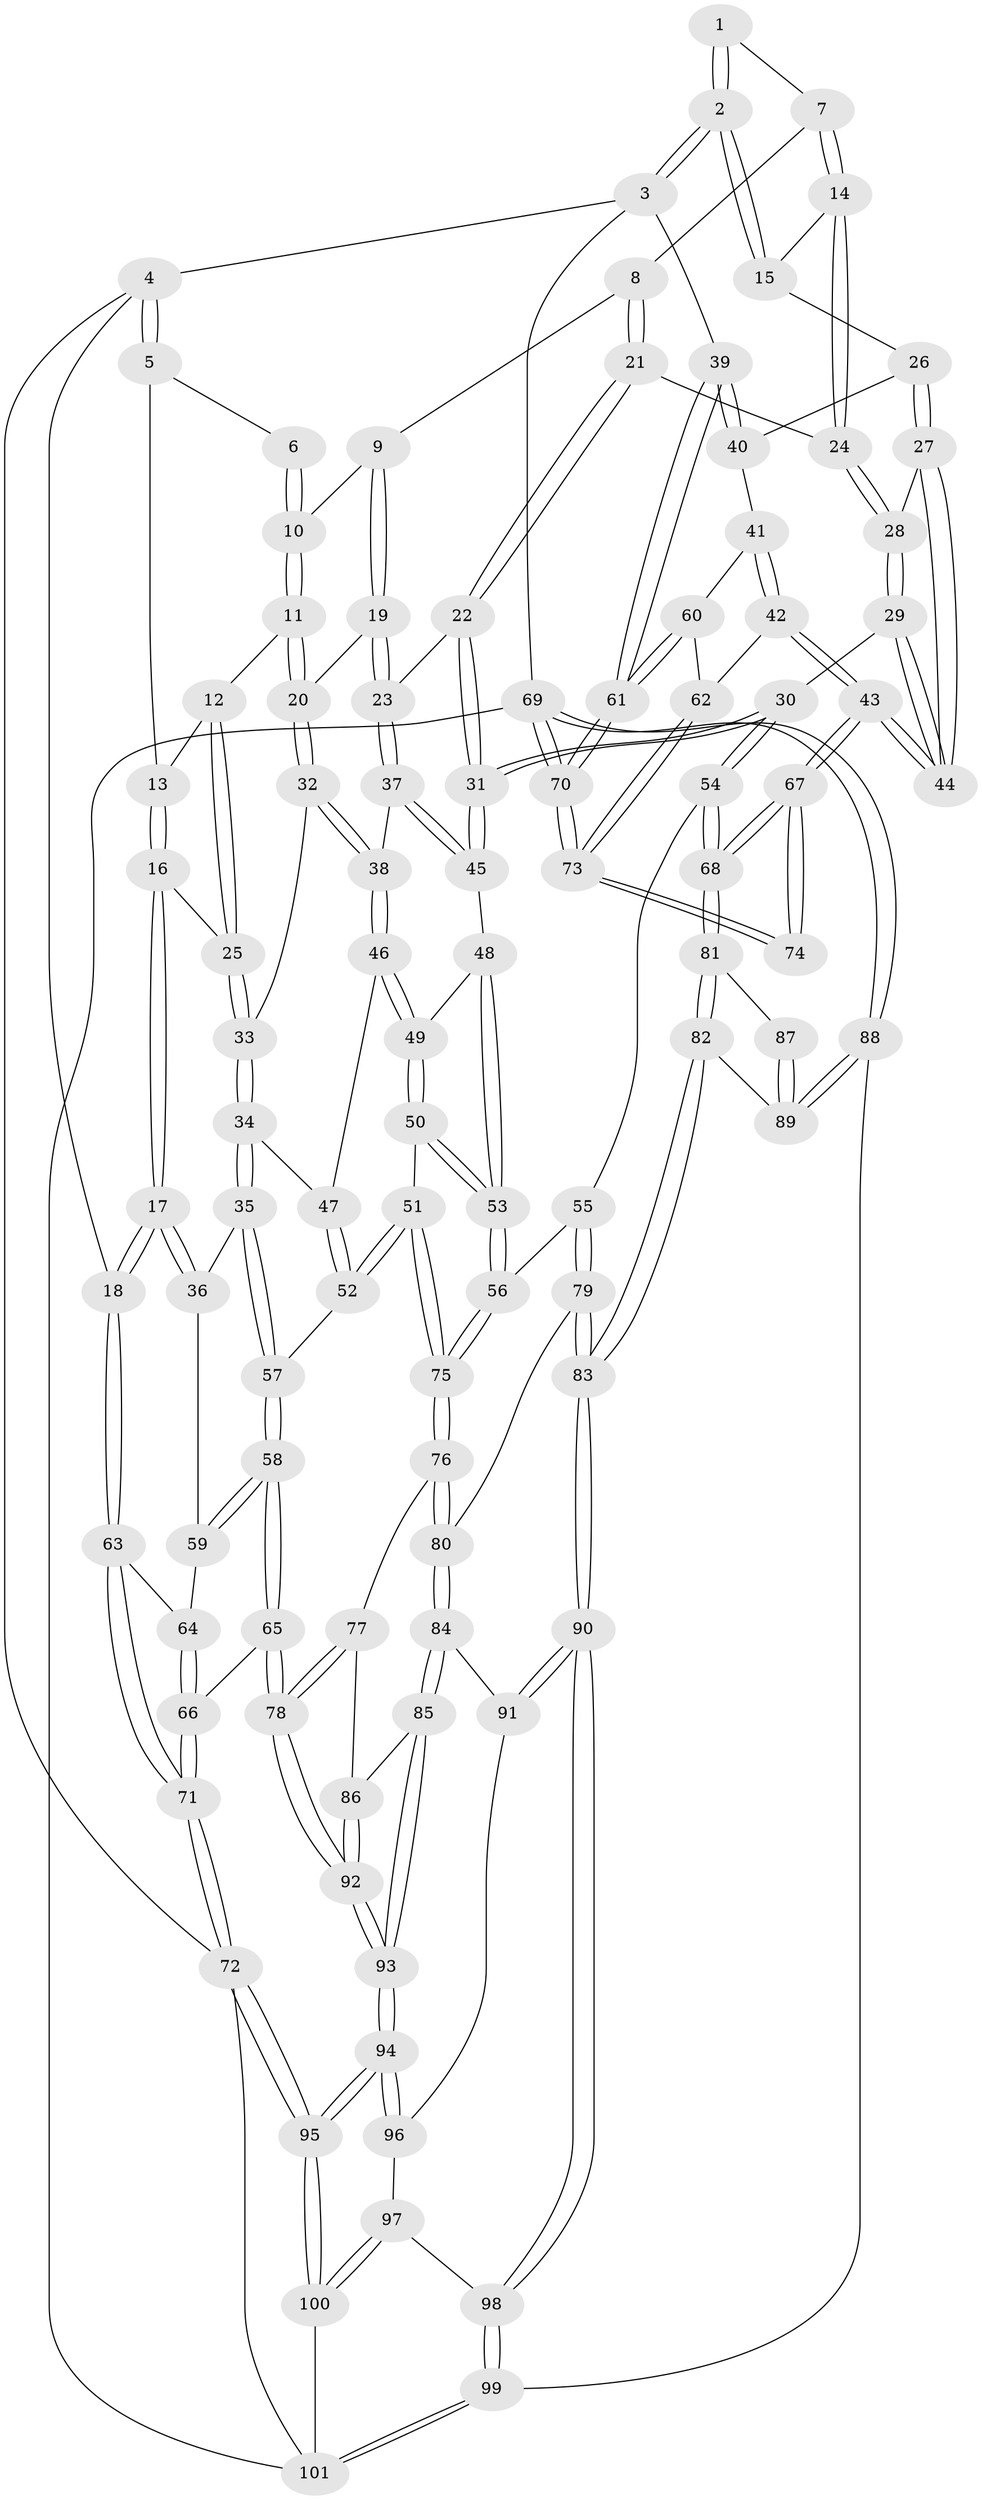 // Generated by graph-tools (version 1.1) at 2025/27/03/09/25 03:27:12]
// undirected, 101 vertices, 249 edges
graph export_dot {
graph [start="1"]
  node [color=gray90,style=filled];
  1 [pos="+0.614518735396133+0"];
  2 [pos="+1+0"];
  3 [pos="+1+0"];
  4 [pos="+0+0"];
  5 [pos="+0.14393208431255938+0"];
  6 [pos="+0.4940341946371634+0"];
  7 [pos="+0.6580410527084495+0"];
  8 [pos="+0.5991927899993248+0.10275279524311656"];
  9 [pos="+0.5788159595711152+0.10157137670480118"];
  10 [pos="+0.4606862245759826+0.0028540144621163493"];
  11 [pos="+0.4038416554053201+0.11521177111049472"];
  12 [pos="+0.3093648965319152+0.0905535600575568"];
  13 [pos="+0.24728155189105533+0.007700269657546557"];
  14 [pos="+0.7472021788171666+0.0932982954458072"];
  15 [pos="+0.8871128804519746+0.06009002017271619"];
  16 [pos="+0.16173818668822107+0.13975292944380482"];
  17 [pos="+0+0.13588033135301159"];
  18 [pos="+0+0.1285407923070397"];
  19 [pos="+0.5069185731738781+0.1746673935618523"];
  20 [pos="+0.408846293804817+0.1344207008062046"];
  21 [pos="+0.6343692820263399+0.13481678892473176"];
  22 [pos="+0.5846458444348911+0.25071622071716393"];
  23 [pos="+0.5427302129104972+0.22079034253534935"];
  24 [pos="+0.7298645684632787+0.12591649751611753"];
  25 [pos="+0.22377652283294308+0.1685377640115546"];
  26 [pos="+0.8830081496023996+0.21498866000890648"];
  27 [pos="+0.8174853303483505+0.24035125820259917"];
  28 [pos="+0.7524567770325258+0.2274475267564645"];
  29 [pos="+0.6546903838169577+0.3319661055815156"];
  30 [pos="+0.6351952267528542+0.3402558867319645"];
  31 [pos="+0.6140703337099205+0.31985214782633803"];
  32 [pos="+0.36831707463386476+0.24817450870105853"];
  33 [pos="+0.24462960024494557+0.21983386302669028"];
  34 [pos="+0.1682731523611589+0.3293180911262738"];
  35 [pos="+0.16810457172686777+0.3294560866128225"];
  36 [pos="+0.16705887109147913+0.32935540283608805"];
  37 [pos="+0.41941861167887745+0.2814437423198165"];
  38 [pos="+0.37760525635248826+0.2823141558570456"];
  39 [pos="+1+0.16358793010916614"];
  40 [pos="+0.9187439791579411+0.23486045457297317"];
  41 [pos="+0.9288810188746076+0.3599592244014382"];
  42 [pos="+0.8814208715713004+0.4004827623965189"];
  43 [pos="+0.8683259151078541+0.4081954465065344"];
  44 [pos="+0.850641392998897+0.3916646991715547"];
  45 [pos="+0.5660251276932743+0.320022819972534"];
  46 [pos="+0.37469995584944776+0.29719362841257263"];
  47 [pos="+0.36454069748470364+0.3072181653090985"];
  48 [pos="+0.462131508471259+0.35805170797885216"];
  49 [pos="+0.40314377842227755+0.3328270099277999"];
  50 [pos="+0.4261200883001238+0.44300911338522786"];
  51 [pos="+0.3112156497656912+0.4665937210749143"];
  52 [pos="+0.29292024030436337+0.4448707482224578"];
  53 [pos="+0.5094509275363912+0.4795804230332891"];
  54 [pos="+0.6172724522526488+0.4376566453827155"];
  55 [pos="+0.5289871442525974+0.4896611786601191"];
  56 [pos="+0.5153693865835708+0.4838176903830221"];
  57 [pos="+0.24362154716220358+0.4337668630132915"];
  58 [pos="+0.1885950965880103+0.4865642457745104"];
  59 [pos="+0.10077566488035208+0.4317034776282915"];
  60 [pos="+0.9465030938042509+0.3587687730518853"];
  61 [pos="+1+0.2989899824504994"];
  62 [pos="+1+0.4606307585658719"];
  63 [pos="+0+0.2833308667178601"];
  64 [pos="+0.10014329200194742+0.4320959145135847"];
  65 [pos="+0.12991339389587267+0.6089841830840705"];
  66 [pos="+0.029320194374633513+0.5769472137713524"];
  67 [pos="+0.8607033199766703+0.45254304436079307"];
  68 [pos="+0.7571419752939161+0.5652451564908626"];
  69 [pos="+1+0.8698325786005555"];
  70 [pos="+1+0.5620058872400872"];
  71 [pos="+0+0.5778584380567646"];
  72 [pos="+0+1"];
  73 [pos="+1+0.55362683597598"];
  74 [pos="+1+0.5560259540209057"];
  75 [pos="+0.3255565425792127+0.5499923390935998"];
  76 [pos="+0.32470604455799806+0.5587812509813777"];
  77 [pos="+0.3156308619411011+0.568439231883275"];
  78 [pos="+0.14104781743262973+0.6197340452441786"];
  79 [pos="+0.508245640910301+0.603597149249109"];
  80 [pos="+0.4458860613839026+0.6245095358887959"];
  81 [pos="+0.7593323228203867+0.5886041107288723"];
  82 [pos="+0.7375122438637582+0.7152251145845269"];
  83 [pos="+0.6483220277890055+0.7598756607499914"];
  84 [pos="+0.4130212144293736+0.6841246512976837"];
  85 [pos="+0.3308783290334657+0.7032855557737576"];
  86 [pos="+0.3176784417553859+0.6669530912381083"];
  87 [pos="+0.9550811130562331+0.591114387748377"];
  88 [pos="+0.9260842384371789+0.8210115579092289"];
  89 [pos="+0.8811273410127088+0.7837167718341791"];
  90 [pos="+0.6226760552293605+0.8003122073160487"];
  91 [pos="+0.41312088561987986+0.6843712560649993"];
  92 [pos="+0.1521286046010784+0.6544156477329137"];
  93 [pos="+0.20307151526803813+0.9444358682575744"];
  94 [pos="+0.19901984158854616+1"];
  95 [pos="+0.17418490419358887+1"];
  96 [pos="+0.4267489024485159+0.7440488000416361"];
  97 [pos="+0.6059913145279833+0.8250610896818408"];
  98 [pos="+0.6103382707498112+0.8224400807573352"];
  99 [pos="+0.7836655710171427+1"];
  100 [pos="+0.26693297225883433+1"];
  101 [pos="+0.7883926238627127+1"];
  1 -- 2;
  1 -- 2;
  1 -- 7;
  2 -- 3;
  2 -- 3;
  2 -- 15;
  2 -- 15;
  3 -- 4;
  3 -- 39;
  3 -- 69;
  4 -- 5;
  4 -- 5;
  4 -- 18;
  4 -- 72;
  5 -- 6;
  5 -- 13;
  6 -- 10;
  6 -- 10;
  7 -- 8;
  7 -- 14;
  7 -- 14;
  8 -- 9;
  8 -- 21;
  8 -- 21;
  9 -- 10;
  9 -- 19;
  9 -- 19;
  10 -- 11;
  10 -- 11;
  11 -- 12;
  11 -- 20;
  11 -- 20;
  12 -- 13;
  12 -- 25;
  12 -- 25;
  13 -- 16;
  13 -- 16;
  14 -- 15;
  14 -- 24;
  14 -- 24;
  15 -- 26;
  16 -- 17;
  16 -- 17;
  16 -- 25;
  17 -- 18;
  17 -- 18;
  17 -- 36;
  17 -- 36;
  18 -- 63;
  18 -- 63;
  19 -- 20;
  19 -- 23;
  19 -- 23;
  20 -- 32;
  20 -- 32;
  21 -- 22;
  21 -- 22;
  21 -- 24;
  22 -- 23;
  22 -- 31;
  22 -- 31;
  23 -- 37;
  23 -- 37;
  24 -- 28;
  24 -- 28;
  25 -- 33;
  25 -- 33;
  26 -- 27;
  26 -- 27;
  26 -- 40;
  27 -- 28;
  27 -- 44;
  27 -- 44;
  28 -- 29;
  28 -- 29;
  29 -- 30;
  29 -- 44;
  29 -- 44;
  30 -- 31;
  30 -- 31;
  30 -- 54;
  30 -- 54;
  31 -- 45;
  31 -- 45;
  32 -- 33;
  32 -- 38;
  32 -- 38;
  33 -- 34;
  33 -- 34;
  34 -- 35;
  34 -- 35;
  34 -- 47;
  35 -- 36;
  35 -- 57;
  35 -- 57;
  36 -- 59;
  37 -- 38;
  37 -- 45;
  37 -- 45;
  38 -- 46;
  38 -- 46;
  39 -- 40;
  39 -- 40;
  39 -- 61;
  39 -- 61;
  40 -- 41;
  41 -- 42;
  41 -- 42;
  41 -- 60;
  42 -- 43;
  42 -- 43;
  42 -- 62;
  43 -- 44;
  43 -- 44;
  43 -- 67;
  43 -- 67;
  45 -- 48;
  46 -- 47;
  46 -- 49;
  46 -- 49;
  47 -- 52;
  47 -- 52;
  48 -- 49;
  48 -- 53;
  48 -- 53;
  49 -- 50;
  49 -- 50;
  50 -- 51;
  50 -- 53;
  50 -- 53;
  51 -- 52;
  51 -- 52;
  51 -- 75;
  51 -- 75;
  52 -- 57;
  53 -- 56;
  53 -- 56;
  54 -- 55;
  54 -- 68;
  54 -- 68;
  55 -- 56;
  55 -- 79;
  55 -- 79;
  56 -- 75;
  56 -- 75;
  57 -- 58;
  57 -- 58;
  58 -- 59;
  58 -- 59;
  58 -- 65;
  58 -- 65;
  59 -- 64;
  60 -- 61;
  60 -- 61;
  60 -- 62;
  61 -- 70;
  61 -- 70;
  62 -- 73;
  62 -- 73;
  63 -- 64;
  63 -- 71;
  63 -- 71;
  64 -- 66;
  64 -- 66;
  65 -- 66;
  65 -- 78;
  65 -- 78;
  66 -- 71;
  66 -- 71;
  67 -- 68;
  67 -- 68;
  67 -- 74;
  67 -- 74;
  68 -- 81;
  68 -- 81;
  69 -- 70;
  69 -- 70;
  69 -- 88;
  69 -- 88;
  69 -- 101;
  70 -- 73;
  70 -- 73;
  71 -- 72;
  71 -- 72;
  72 -- 95;
  72 -- 95;
  72 -- 101;
  73 -- 74;
  73 -- 74;
  75 -- 76;
  75 -- 76;
  76 -- 77;
  76 -- 80;
  76 -- 80;
  77 -- 78;
  77 -- 78;
  77 -- 86;
  78 -- 92;
  78 -- 92;
  79 -- 80;
  79 -- 83;
  79 -- 83;
  80 -- 84;
  80 -- 84;
  81 -- 82;
  81 -- 82;
  81 -- 87;
  82 -- 83;
  82 -- 83;
  82 -- 89;
  83 -- 90;
  83 -- 90;
  84 -- 85;
  84 -- 85;
  84 -- 91;
  85 -- 86;
  85 -- 93;
  85 -- 93;
  86 -- 92;
  86 -- 92;
  87 -- 89;
  87 -- 89;
  88 -- 89;
  88 -- 89;
  88 -- 99;
  90 -- 91;
  90 -- 91;
  90 -- 98;
  90 -- 98;
  91 -- 96;
  92 -- 93;
  92 -- 93;
  93 -- 94;
  93 -- 94;
  94 -- 95;
  94 -- 95;
  94 -- 96;
  94 -- 96;
  95 -- 100;
  95 -- 100;
  96 -- 97;
  97 -- 98;
  97 -- 100;
  97 -- 100;
  98 -- 99;
  98 -- 99;
  99 -- 101;
  99 -- 101;
  100 -- 101;
}
